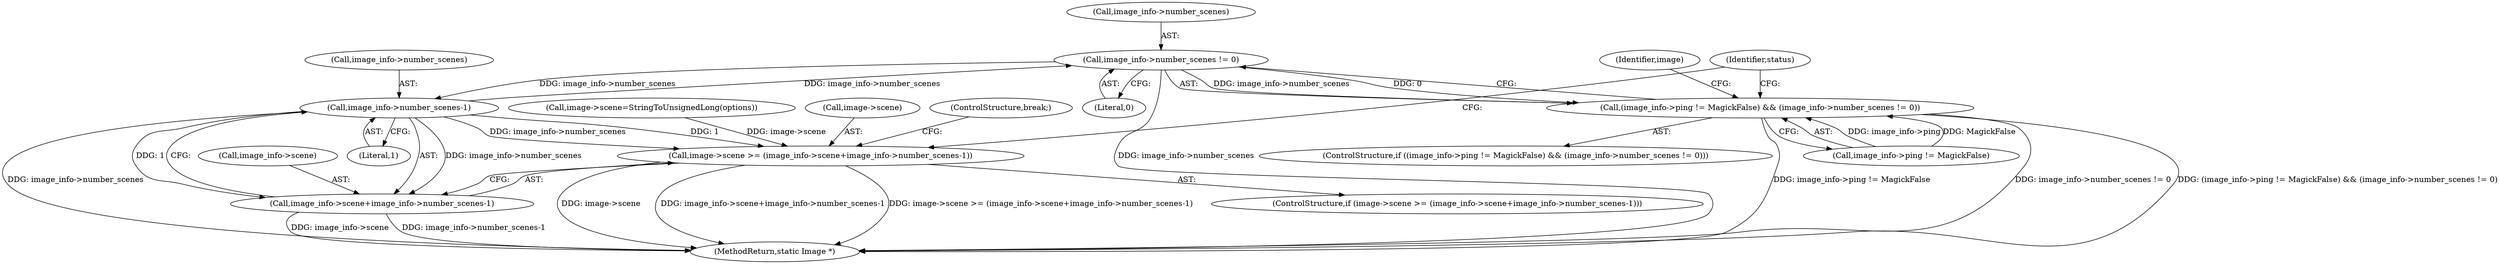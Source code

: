 digraph "0_ImageMagick_4493d9ca1124564da17f9b628ef9d0f1a6be9738@pointer" {
"1002336" [label="(Call,image_info->number_scenes != 0)"];
"1002350" [label="(Call,image_info->number_scenes-1)"];
"1002336" [label="(Call,image_info->number_scenes != 0)"];
"1002330" [label="(Call,(image_info->ping != MagickFalse) && (image_info->number_scenes != 0))"];
"1002342" [label="(Call,image->scene >= (image_info->scene+image_info->number_scenes-1))"];
"1002346" [label="(Call,image_info->scene+image_info->number_scenes-1)"];
"1002341" [label="(ControlStructure,if (image->scene >= (image_info->scene+image_info->number_scenes-1)))"];
"1002347" [label="(Call,image_info->scene)"];
"1002346" [label="(Call,image_info->scene+image_info->number_scenes-1)"];
"1002329" [label="(ControlStructure,if ((image_info->ping != MagickFalse) && (image_info->number_scenes != 0)))"];
"1002462" [label="(MethodReturn,static Image *)"];
"1002340" [label="(Literal,0)"];
"1002330" [label="(Call,(image_info->ping != MagickFalse) && (image_info->number_scenes != 0))"];
"1002351" [label="(Call,image_info->number_scenes)"];
"1002354" [label="(Literal,1)"];
"1002331" [label="(Call,image_info->ping != MagickFalse)"];
"1002355" [label="(ControlStructure,break;)"];
"1002342" [label="(Call,image->scene >= (image_info->scene+image_info->number_scenes-1))"];
"1002357" [label="(Identifier,status)"];
"1001577" [label="(Call,image->scene=StringToUnsignedLong(options))"];
"1002343" [label="(Call,image->scene)"];
"1002344" [label="(Identifier,image)"];
"1002337" [label="(Call,image_info->number_scenes)"];
"1002350" [label="(Call,image_info->number_scenes-1)"];
"1002336" [label="(Call,image_info->number_scenes != 0)"];
"1002336" -> "1002330"  [label="AST: "];
"1002336" -> "1002340"  [label="CFG: "];
"1002337" -> "1002336"  [label="AST: "];
"1002340" -> "1002336"  [label="AST: "];
"1002330" -> "1002336"  [label="CFG: "];
"1002336" -> "1002462"  [label="DDG: image_info->number_scenes"];
"1002336" -> "1002330"  [label="DDG: image_info->number_scenes"];
"1002336" -> "1002330"  [label="DDG: 0"];
"1002350" -> "1002336"  [label="DDG: image_info->number_scenes"];
"1002336" -> "1002350"  [label="DDG: image_info->number_scenes"];
"1002350" -> "1002346"  [label="AST: "];
"1002350" -> "1002354"  [label="CFG: "];
"1002351" -> "1002350"  [label="AST: "];
"1002354" -> "1002350"  [label="AST: "];
"1002346" -> "1002350"  [label="CFG: "];
"1002350" -> "1002462"  [label="DDG: image_info->number_scenes"];
"1002350" -> "1002342"  [label="DDG: image_info->number_scenes"];
"1002350" -> "1002342"  [label="DDG: 1"];
"1002350" -> "1002346"  [label="DDG: image_info->number_scenes"];
"1002350" -> "1002346"  [label="DDG: 1"];
"1002330" -> "1002329"  [label="AST: "];
"1002330" -> "1002331"  [label="CFG: "];
"1002331" -> "1002330"  [label="AST: "];
"1002344" -> "1002330"  [label="CFG: "];
"1002357" -> "1002330"  [label="CFG: "];
"1002330" -> "1002462"  [label="DDG: image_info->ping != MagickFalse"];
"1002330" -> "1002462"  [label="DDG: image_info->number_scenes != 0"];
"1002330" -> "1002462"  [label="DDG: (image_info->ping != MagickFalse) && (image_info->number_scenes != 0)"];
"1002331" -> "1002330"  [label="DDG: image_info->ping"];
"1002331" -> "1002330"  [label="DDG: MagickFalse"];
"1002342" -> "1002341"  [label="AST: "];
"1002342" -> "1002346"  [label="CFG: "];
"1002343" -> "1002342"  [label="AST: "];
"1002346" -> "1002342"  [label="AST: "];
"1002355" -> "1002342"  [label="CFG: "];
"1002357" -> "1002342"  [label="CFG: "];
"1002342" -> "1002462"  [label="DDG: image->scene"];
"1002342" -> "1002462"  [label="DDG: image_info->scene+image_info->number_scenes-1"];
"1002342" -> "1002462"  [label="DDG: image->scene >= (image_info->scene+image_info->number_scenes-1)"];
"1001577" -> "1002342"  [label="DDG: image->scene"];
"1002347" -> "1002346"  [label="AST: "];
"1002346" -> "1002462"  [label="DDG: image_info->scene"];
"1002346" -> "1002462"  [label="DDG: image_info->number_scenes-1"];
}
